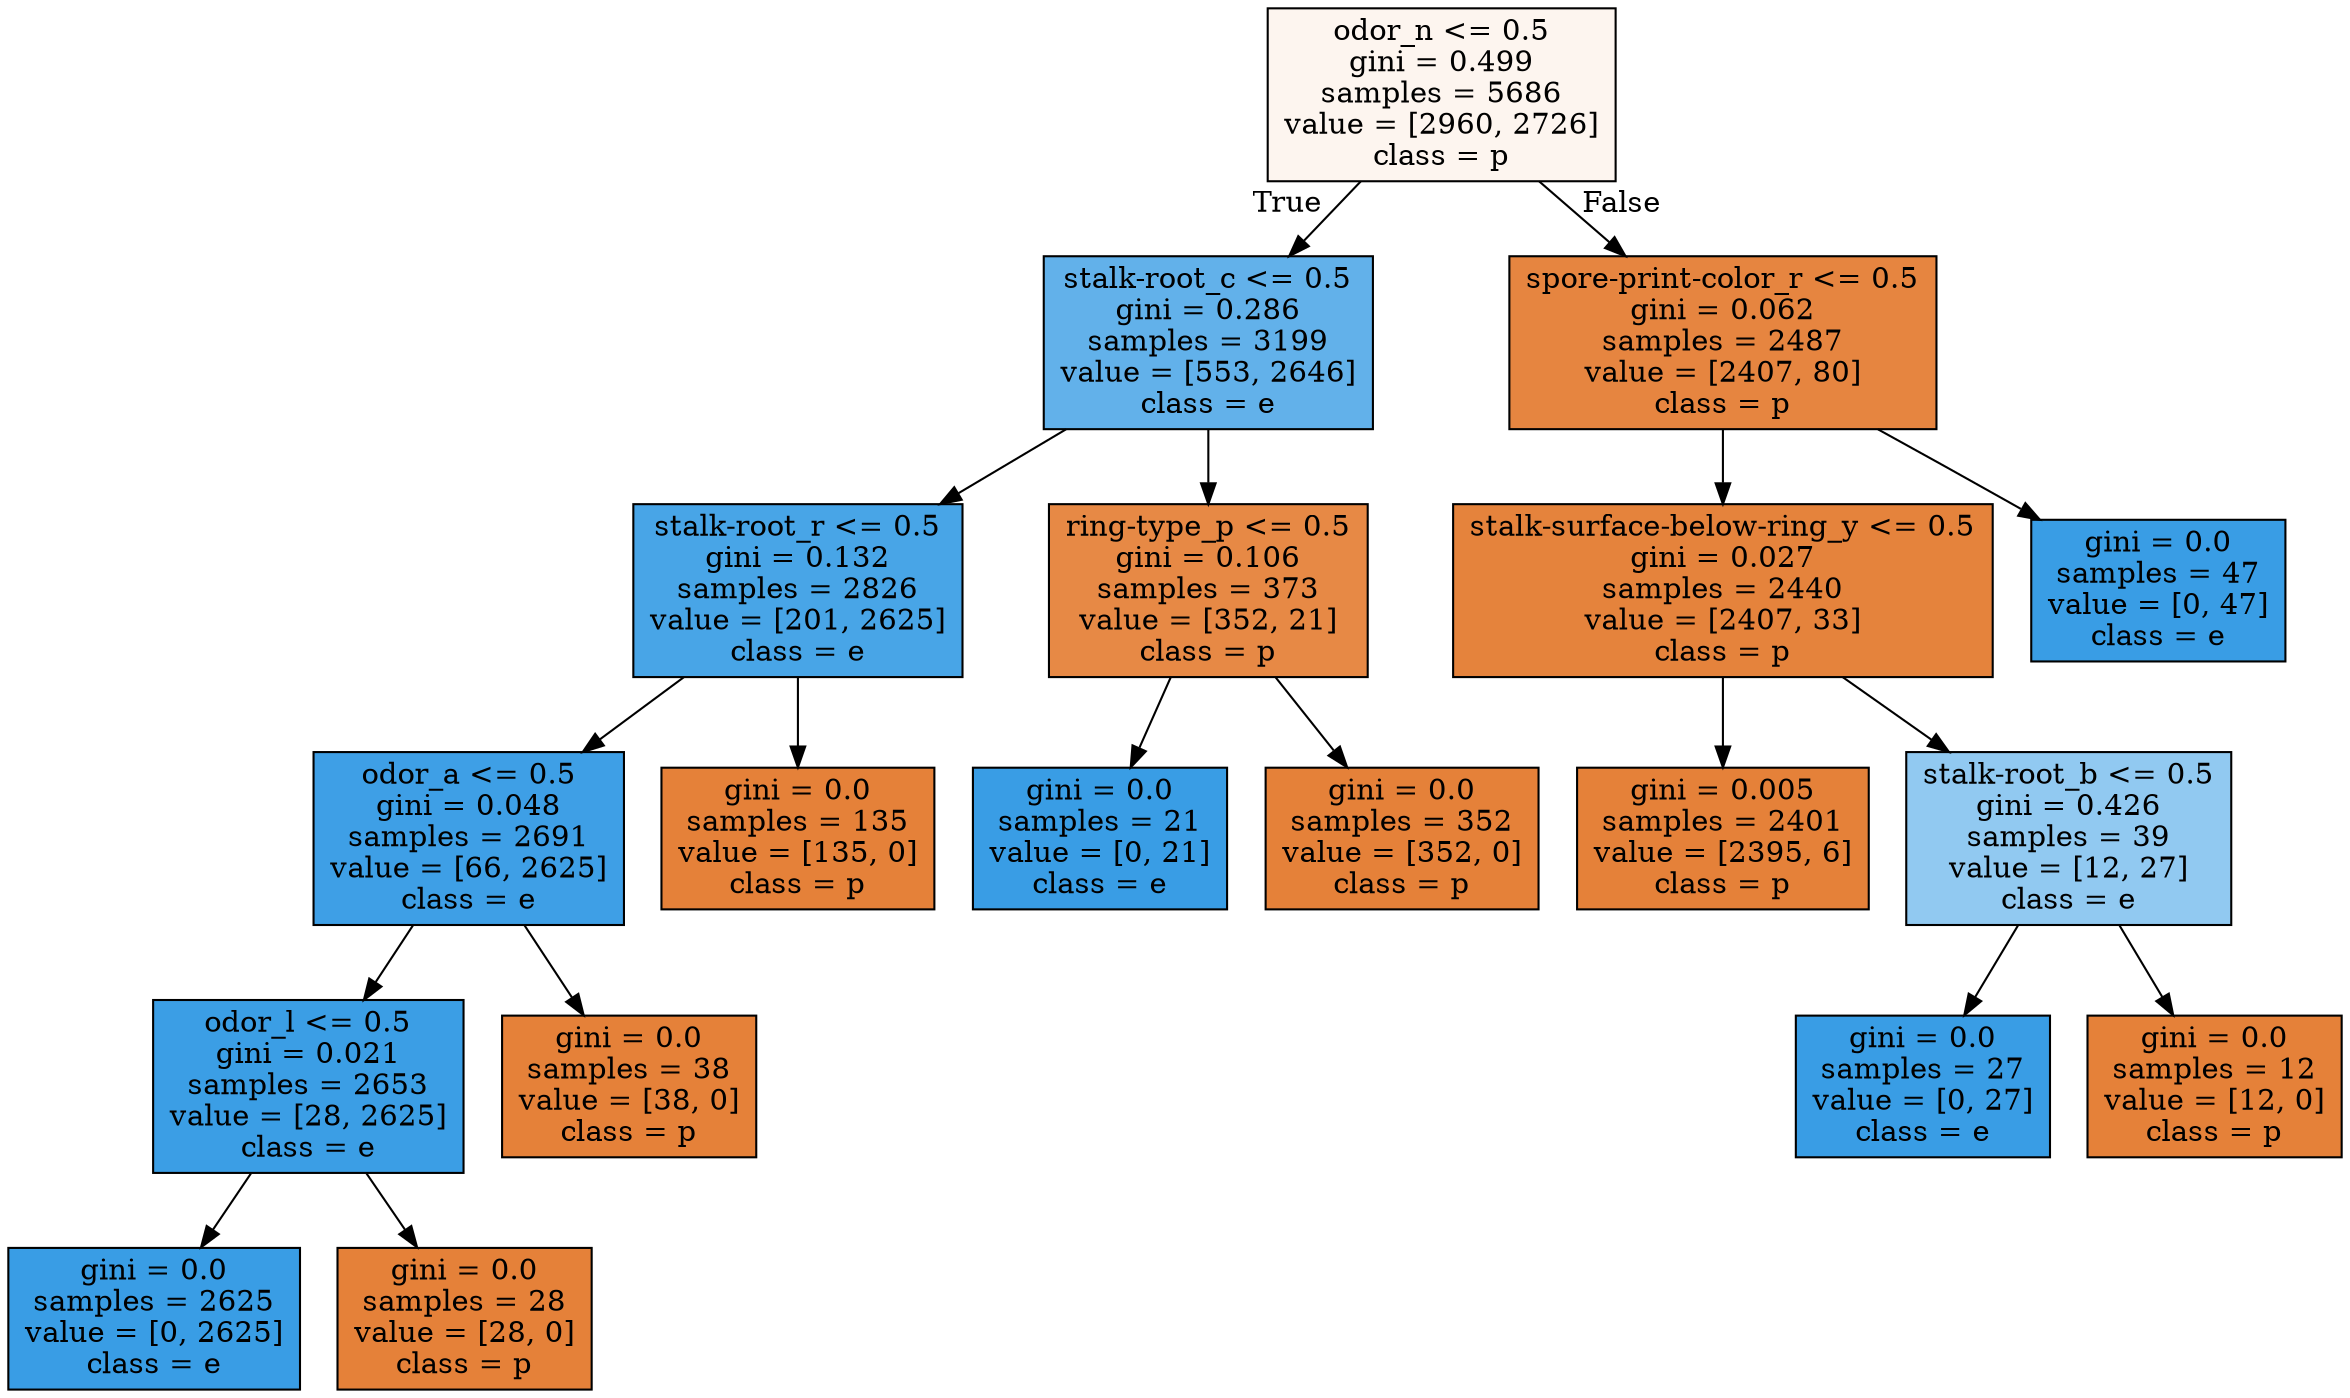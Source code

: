 digraph Tree {
node [shape=box, style="filled", color="black"] ;
0 [label="odor_n <= 0.5\ngini = 0.499\nsamples = 5686\nvalue = [2960, 2726]\nclass = p", fillcolor="#fdf5ef"] ;
1 [label="stalk-root_c <= 0.5\ngini = 0.286\nsamples = 3199\nvalue = [553, 2646]\nclass = e", fillcolor="#62b1ea"] ;
0 -> 1 [labeldistance=2.5, labelangle=45, headlabel="True"] ;
3 [label="stalk-root_r <= 0.5\ngini = 0.132\nsamples = 2826\nvalue = [201, 2625]\nclass = e", fillcolor="#48a5e7"] ;
1 -> 3 ;
5 [label="odor_a <= 0.5\ngini = 0.048\nsamples = 2691\nvalue = [66, 2625]\nclass = e", fillcolor="#3e9fe6"] ;
3 -> 5 ;
9 [label="odor_l <= 0.5\ngini = 0.021\nsamples = 2653\nvalue = [28, 2625]\nclass = e", fillcolor="#3b9ee5"] ;
5 -> 9 ;
11 [label="gini = 0.0\nsamples = 2625\nvalue = [0, 2625]\nclass = e", fillcolor="#399de5"] ;
9 -> 11 ;
12 [label="gini = 0.0\nsamples = 28\nvalue = [28, 0]\nclass = p", fillcolor="#e58139"] ;
9 -> 12 ;
10 [label="gini = 0.0\nsamples = 38\nvalue = [38, 0]\nclass = p", fillcolor="#e58139"] ;
5 -> 10 ;
6 [label="gini = 0.0\nsamples = 135\nvalue = [135, 0]\nclass = p", fillcolor="#e58139"] ;
3 -> 6 ;
4 [label="ring-type_p <= 0.5\ngini = 0.106\nsamples = 373\nvalue = [352, 21]\nclass = p", fillcolor="#e78945"] ;
1 -> 4 ;
13 [label="gini = 0.0\nsamples = 21\nvalue = [0, 21]\nclass = e", fillcolor="#399de5"] ;
4 -> 13 ;
14 [label="gini = 0.0\nsamples = 352\nvalue = [352, 0]\nclass = p", fillcolor="#e58139"] ;
4 -> 14 ;
2 [label="spore-print-color_r <= 0.5\ngini = 0.062\nsamples = 2487\nvalue = [2407, 80]\nclass = p", fillcolor="#e68540"] ;
0 -> 2 [labeldistance=2.5, labelangle=-45, headlabel="False"] ;
7 [label="stalk-surface-below-ring_y <= 0.5\ngini = 0.027\nsamples = 2440\nvalue = [2407, 33]\nclass = p", fillcolor="#e5833c"] ;
2 -> 7 ;
15 [label="gini = 0.005\nsamples = 2401\nvalue = [2395, 6]\nclass = p", fillcolor="#e58139"] ;
7 -> 15 ;
16 [label="stalk-root_b <= 0.5\ngini = 0.426\nsamples = 39\nvalue = [12, 27]\nclass = e", fillcolor="#91c9f1"] ;
7 -> 16 ;
17 [label="gini = 0.0\nsamples = 27\nvalue = [0, 27]\nclass = e", fillcolor="#399de5"] ;
16 -> 17 ;
18 [label="gini = 0.0\nsamples = 12\nvalue = [12, 0]\nclass = p", fillcolor="#e58139"] ;
16 -> 18 ;
8 [label="gini = 0.0\nsamples = 47\nvalue = [0, 47]\nclass = e", fillcolor="#399de5"] ;
2 -> 8 ;
}